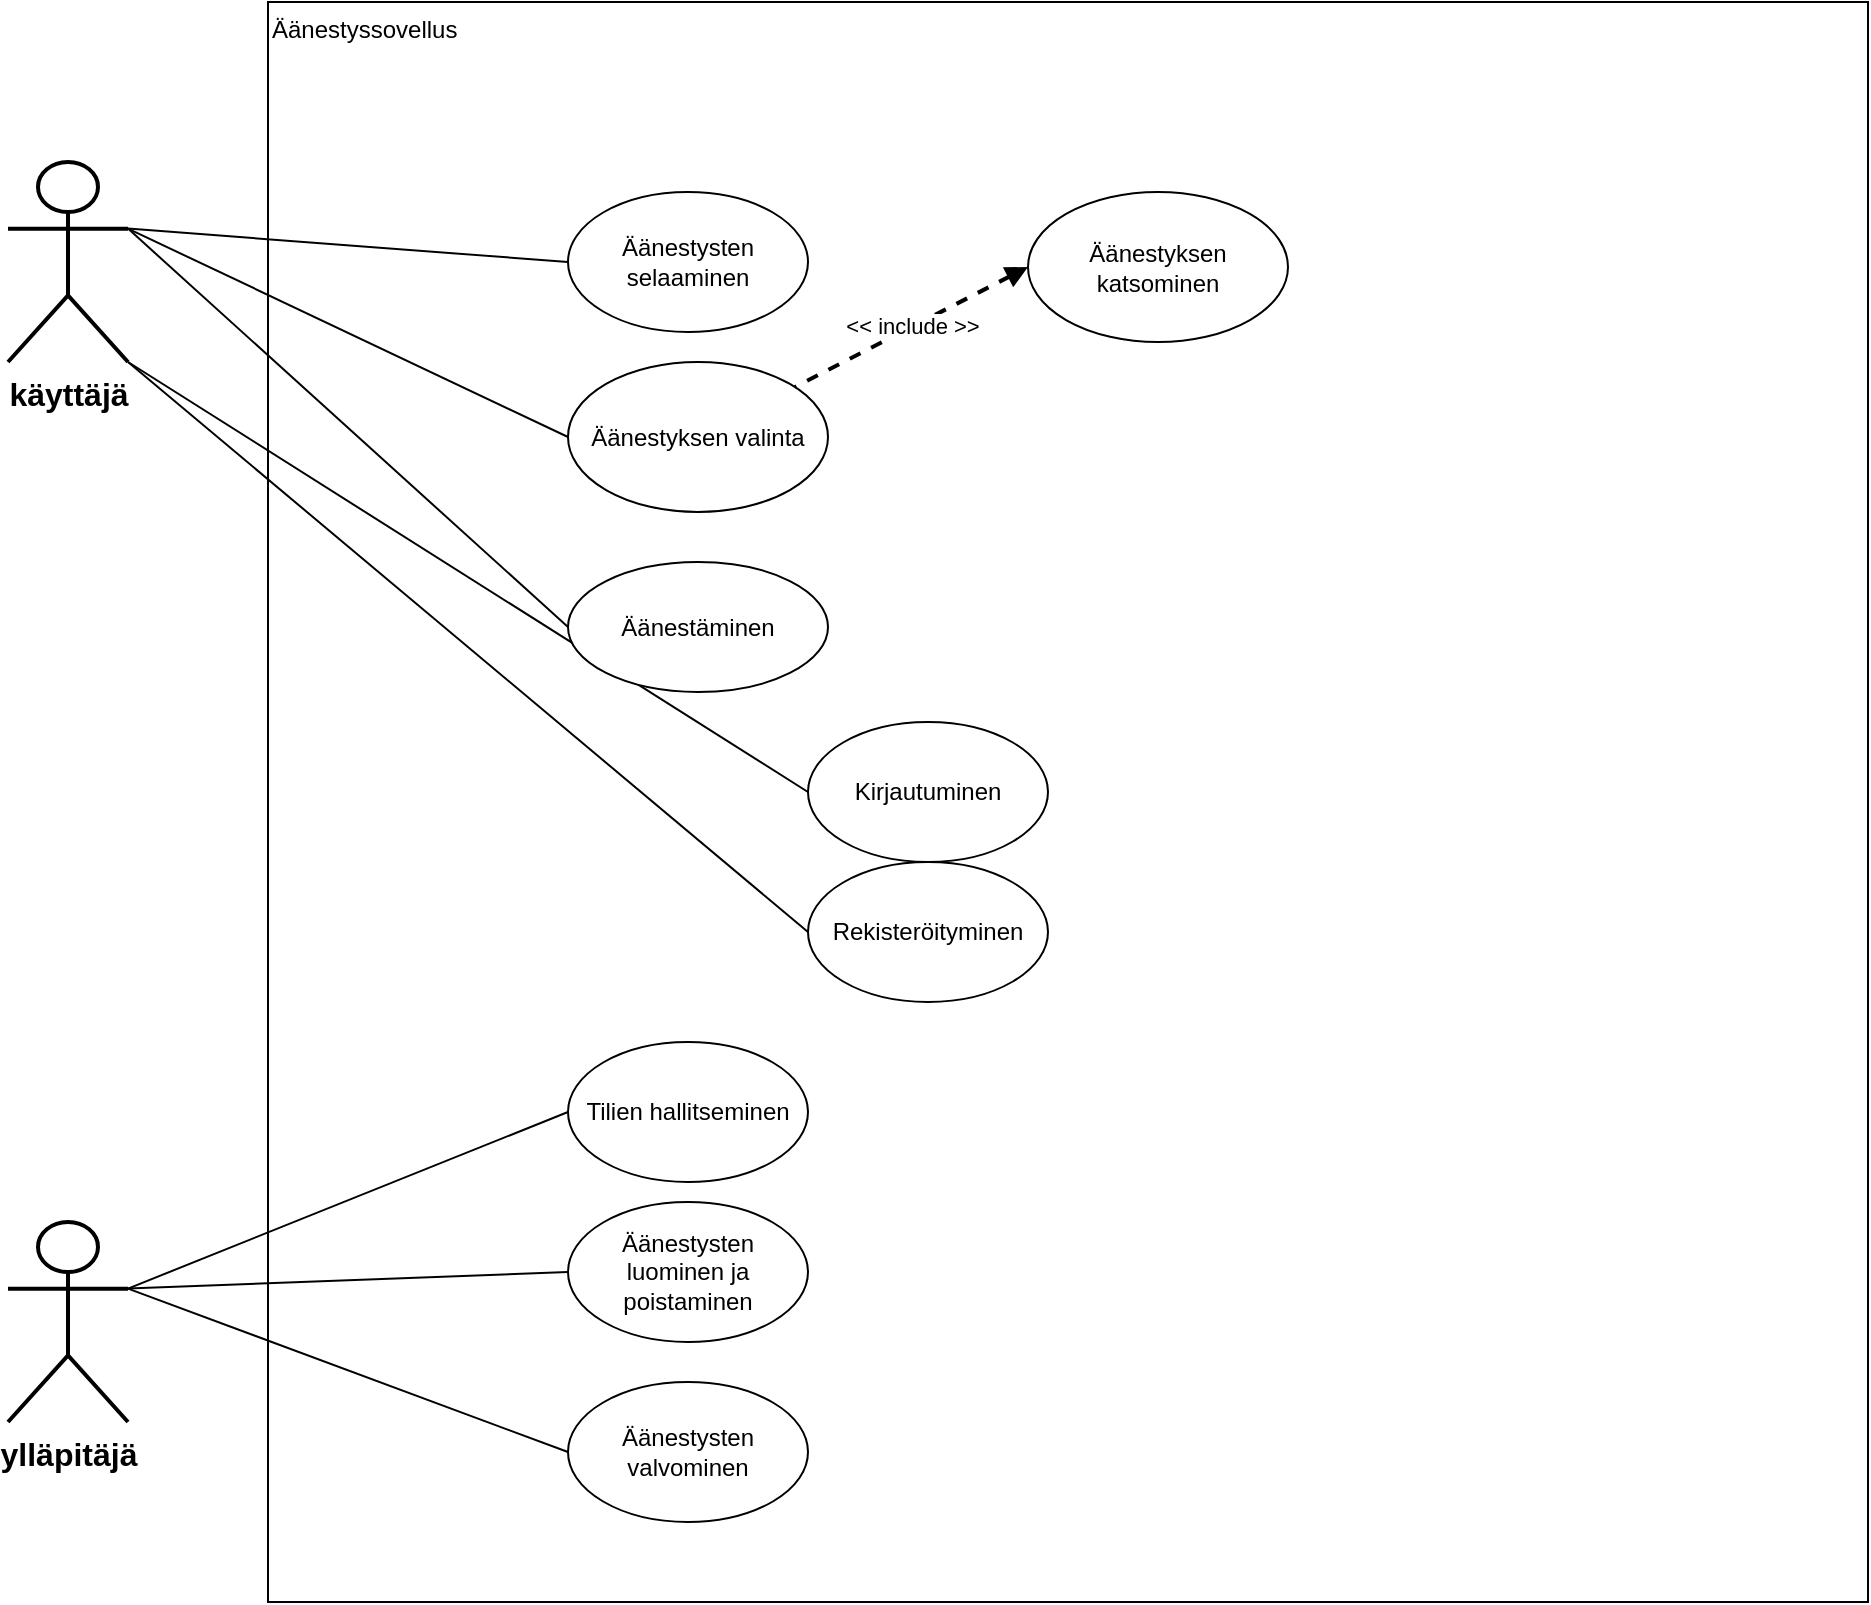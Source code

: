 <mxfile version="21.3.0" type="device">
  <diagram name="Sivu-1" id="hLKyqFuHjp7s1-mjZBHI">
    <mxGraphModel dx="1639" dy="901" grid="1" gridSize="10" guides="1" tooltips="1" connect="1" arrows="1" fold="1" page="1" pageScale="1" pageWidth="1169" pageHeight="827" math="0" shadow="0">
      <root>
        <mxCell id="0" />
        <mxCell id="1" parent="0" />
        <mxCell id="6Ip6Od9C2XImfKZGI-Cb-1" value="käyttäjä" style="shape=umlActor;verticalLabelPosition=bottom;verticalAlign=top;html=1;outlineConnect=0;fontStyle=1;fontSize=16;strokeWidth=2;" vertex="1" parent="1">
          <mxGeometry x="100" y="90" width="60" height="100" as="geometry" />
        </mxCell>
        <mxCell id="6Ip6Od9C2XImfKZGI-Cb-2" value="ylläpitäjä" style="shape=umlActor;verticalLabelPosition=bottom;verticalAlign=top;html=1;outlineConnect=0;fontStyle=1;fontSize=16;strokeWidth=2;" vertex="1" parent="1">
          <mxGeometry x="100" y="620" width="60" height="100" as="geometry" />
        </mxCell>
        <mxCell id="6Ip6Od9C2XImfKZGI-Cb-4" value="&lt;div style=&quot;&quot;&gt;&lt;span style=&quot;background-color: initial;&quot;&gt;Äänestyssovellus&lt;/span&gt;&lt;/div&gt;" style="whiteSpace=wrap;html=1;aspect=fixed;align=left;verticalAlign=top;" vertex="1" parent="1">
          <mxGeometry x="230" y="10" width="800" height="800" as="geometry" />
        </mxCell>
        <mxCell id="6Ip6Od9C2XImfKZGI-Cb-24" style="rounded=0;orthogonalLoop=1;jettySize=auto;html=1;exitX=0;exitY=0.5;exitDx=0;exitDy=0;entryX=1;entryY=1;entryDx=0;entryDy=0;entryPerimeter=0;endArrow=none;endFill=0;" edge="1" parent="1" source="6Ip6Od9C2XImfKZGI-Cb-6" target="6Ip6Od9C2XImfKZGI-Cb-1">
          <mxGeometry relative="1" as="geometry" />
        </mxCell>
        <mxCell id="6Ip6Od9C2XImfKZGI-Cb-6" value="Kirjautuminen" style="ellipse;whiteSpace=wrap;html=1;" vertex="1" parent="1">
          <mxGeometry x="500" y="370" width="120" height="70" as="geometry" />
        </mxCell>
        <mxCell id="6Ip6Od9C2XImfKZGI-Cb-25" style="rounded=0;orthogonalLoop=1;jettySize=auto;html=1;exitX=0;exitY=0.5;exitDx=0;exitDy=0;endArrow=none;endFill=0;" edge="1" parent="1" source="6Ip6Od9C2XImfKZGI-Cb-7">
          <mxGeometry relative="1" as="geometry">
            <mxPoint x="160" y="190" as="targetPoint" />
          </mxGeometry>
        </mxCell>
        <mxCell id="6Ip6Od9C2XImfKZGI-Cb-7" value="Rekisteröityminen" style="ellipse;whiteSpace=wrap;html=1;" vertex="1" parent="1">
          <mxGeometry x="500" y="440" width="120" height="70" as="geometry" />
        </mxCell>
        <mxCell id="6Ip6Od9C2XImfKZGI-Cb-21" style="rounded=0;orthogonalLoop=1;jettySize=auto;html=1;exitX=0;exitY=0.5;exitDx=0;exitDy=0;entryX=1;entryY=0.333;entryDx=0;entryDy=0;entryPerimeter=0;endArrow=none;endFill=0;" edge="1" parent="1" source="6Ip6Od9C2XImfKZGI-Cb-8" target="6Ip6Od9C2XImfKZGI-Cb-1">
          <mxGeometry relative="1" as="geometry" />
        </mxCell>
        <mxCell id="6Ip6Od9C2XImfKZGI-Cb-8" value="Äänestysten selaaminen" style="ellipse;whiteSpace=wrap;html=1;" vertex="1" parent="1">
          <mxGeometry x="380" y="105" width="120" height="70" as="geometry" />
        </mxCell>
        <mxCell id="6Ip6Od9C2XImfKZGI-Cb-22" style="rounded=0;orthogonalLoop=1;jettySize=auto;html=1;exitX=0;exitY=0.5;exitDx=0;exitDy=0;endArrow=none;endFill=0;entryX=1;entryY=0.333;entryDx=0;entryDy=0;entryPerimeter=0;" edge="1" parent="1" source="6Ip6Od9C2XImfKZGI-Cb-10" target="6Ip6Od9C2XImfKZGI-Cb-1">
          <mxGeometry relative="1" as="geometry">
            <mxPoint x="160" y="130" as="targetPoint" />
          </mxGeometry>
        </mxCell>
        <mxCell id="6Ip6Od9C2XImfKZGI-Cb-10" value="Äänestyksen valinta" style="ellipse;whiteSpace=wrap;html=1;" vertex="1" parent="1">
          <mxGeometry x="380" y="190" width="130" height="75" as="geometry" />
        </mxCell>
        <mxCell id="6Ip6Od9C2XImfKZGI-Cb-23" style="rounded=0;orthogonalLoop=1;jettySize=auto;html=1;exitX=0;exitY=0.5;exitDx=0;exitDy=0;endArrow=none;endFill=0;entryX=1;entryY=0.333;entryDx=0;entryDy=0;entryPerimeter=0;" edge="1" parent="1" source="6Ip6Od9C2XImfKZGI-Cb-12" target="6Ip6Od9C2XImfKZGI-Cb-1">
          <mxGeometry relative="1" as="geometry">
            <mxPoint x="160" y="120" as="targetPoint" />
          </mxGeometry>
        </mxCell>
        <mxCell id="6Ip6Od9C2XImfKZGI-Cb-12" value="Äänestäminen" style="ellipse;whiteSpace=wrap;html=1;" vertex="1" parent="1">
          <mxGeometry x="380" y="290" width="130" height="65" as="geometry" />
        </mxCell>
        <mxCell id="6Ip6Od9C2XImfKZGI-Cb-18" style="rounded=0;orthogonalLoop=1;jettySize=auto;html=1;exitX=0;exitY=0.5;exitDx=0;exitDy=0;entryX=1;entryY=0.333;entryDx=0;entryDy=0;entryPerimeter=0;endArrow=none;endFill=0;" edge="1" parent="1" source="6Ip6Od9C2XImfKZGI-Cb-14" target="6Ip6Od9C2XImfKZGI-Cb-2">
          <mxGeometry relative="1" as="geometry" />
        </mxCell>
        <mxCell id="6Ip6Od9C2XImfKZGI-Cb-14" value="Äänestysten luominen ja poistaminen" style="ellipse;whiteSpace=wrap;html=1;" vertex="1" parent="1">
          <mxGeometry x="380" y="610" width="120" height="70" as="geometry" />
        </mxCell>
        <mxCell id="6Ip6Od9C2XImfKZGI-Cb-19" style="rounded=0;orthogonalLoop=1;jettySize=auto;html=1;exitX=0;exitY=0.5;exitDx=0;exitDy=0;entryX=1;entryY=0.333;entryDx=0;entryDy=0;entryPerimeter=0;endArrow=none;endFill=0;" edge="1" parent="1" source="6Ip6Od9C2XImfKZGI-Cb-16" target="6Ip6Od9C2XImfKZGI-Cb-2">
          <mxGeometry relative="1" as="geometry" />
        </mxCell>
        <mxCell id="6Ip6Od9C2XImfKZGI-Cb-16" value="Äänestysten valvominen" style="ellipse;whiteSpace=wrap;html=1;" vertex="1" parent="1">
          <mxGeometry x="380" y="700" width="120" height="70" as="geometry" />
        </mxCell>
        <mxCell id="6Ip6Od9C2XImfKZGI-Cb-20" style="rounded=0;orthogonalLoop=1;jettySize=auto;html=1;exitX=0;exitY=0.5;exitDx=0;exitDy=0;endArrow=none;endFill=0;entryX=1;entryY=0.333;entryDx=0;entryDy=0;entryPerimeter=0;" edge="1" parent="1" source="6Ip6Od9C2XImfKZGI-Cb-17" target="6Ip6Od9C2XImfKZGI-Cb-2">
          <mxGeometry relative="1" as="geometry">
            <mxPoint x="160" y="650" as="targetPoint" />
          </mxGeometry>
        </mxCell>
        <mxCell id="6Ip6Od9C2XImfKZGI-Cb-17" value="Tilien hallitseminen" style="ellipse;whiteSpace=wrap;html=1;" vertex="1" parent="1">
          <mxGeometry x="380" y="530" width="120" height="70" as="geometry" />
        </mxCell>
        <mxCell id="6Ip6Od9C2XImfKZGI-Cb-27" value="&amp;lt;&amp;lt; include &amp;gt;&amp;gt;" style="rounded=0;orthogonalLoop=1;jettySize=auto;html=1;exitX=0;exitY=0.5;exitDx=0;exitDy=0;dashed=1;strokeWidth=2;endArrow=none;endFill=0;startArrow=block;startFill=1;" edge="1" parent="1" source="6Ip6Od9C2XImfKZGI-Cb-26" target="6Ip6Od9C2XImfKZGI-Cb-10">
          <mxGeometry relative="1" as="geometry" />
        </mxCell>
        <mxCell id="6Ip6Od9C2XImfKZGI-Cb-26" value="Äänestyksen katsominen" style="ellipse;whiteSpace=wrap;html=1;" vertex="1" parent="1">
          <mxGeometry x="610" y="105" width="130" height="75" as="geometry" />
        </mxCell>
      </root>
    </mxGraphModel>
  </diagram>
</mxfile>
